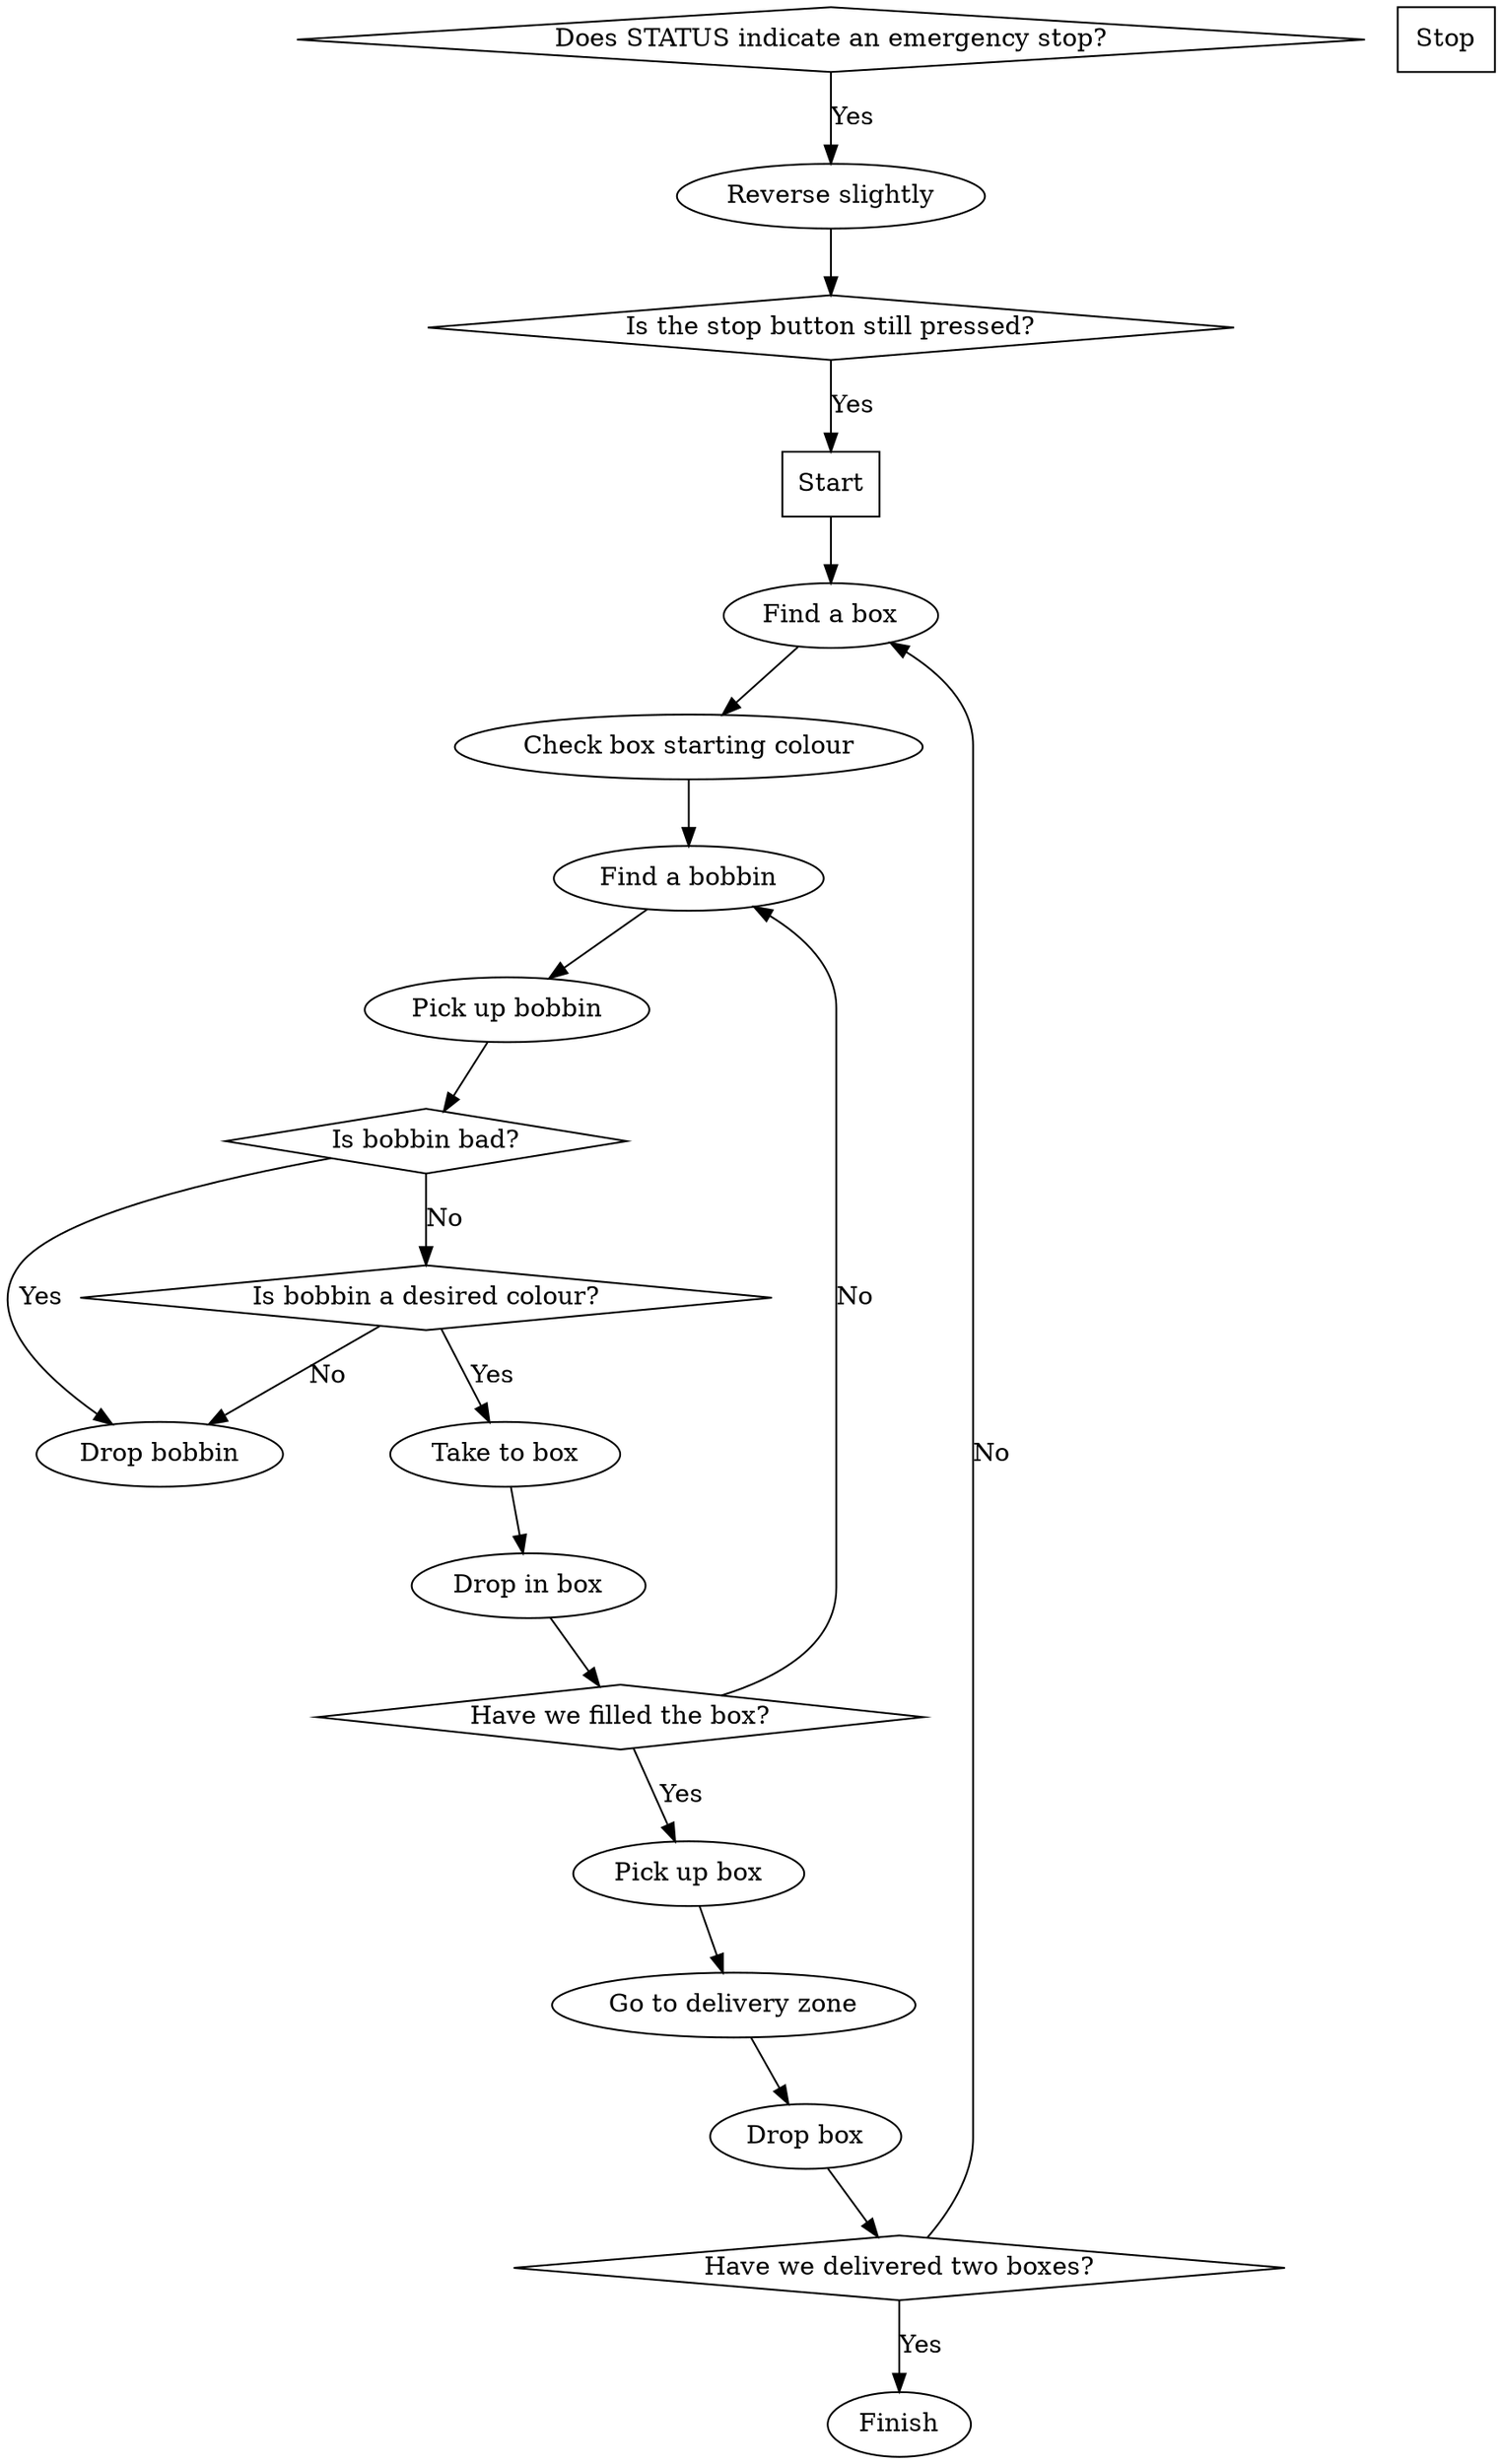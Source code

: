 digraph layout {
    "Start" [shape=box];
    "Start" -> "Find a box";
    "Find a box" -> "Check box starting colour";
    "Check box starting colour" -> "Find a bobbin";
    "Find a bobbin" -> "Pick up bobbin";
    "Pick up bobbin" -> "Is bobbin bad?";
    "Is bobbin bad?" [shape=diamond];
    "Is bobbin bad?" -> "Drop bobbin" [label="Yes"];
    "Is bobbin bad?" -> "Is bobbin a desired colour?" [label="No"];
    "Is bobbin a desired colour?" [shape=diamond];
    "Is bobbin a desired colour?" -> "Drop bobbin" [label="No"];
    "Is bobbin a desired colour?" -> "Take to box" [label="Yes"];
    "Take to box" -> "Drop in box";
    "Drop in box" -> "Have we filled the box?";
    "Have we filled the box?" [shape=diamond];
    "Have we filled the box?" -> "Pick up box" [label="Yes"];
    "Have we filled the box?" -> "Find a bobbin" [label="No"];
    "Pick up box" -> "Go to delivery zone";
    "Go to delivery zone" -> "Drop box";
    "Drop box" -> "Have we delivered two boxes?";
    "Have we delivered two boxes?" [shape=diamond];
    "Have we delivered two boxes?" -> "Find a box" [label="No"];
    "Have we delivered two boxes?" -> "Finish" [label="Yes"];
    "Stop" [shape=box];

    "Does STATUS indicate an emergency stop?" [shape=diamond];
    "Does STATUS indicate an emergency stop?"
        -> "Reverse slightly" [label="Yes"];
    "Reverse slightly" -> "Is the stop button still pressed?"
    "Is the stop button still pressed?" [shape=diamond];
    "Is the stop button still pressed?" -> "Start" [label="Yes"];
}

